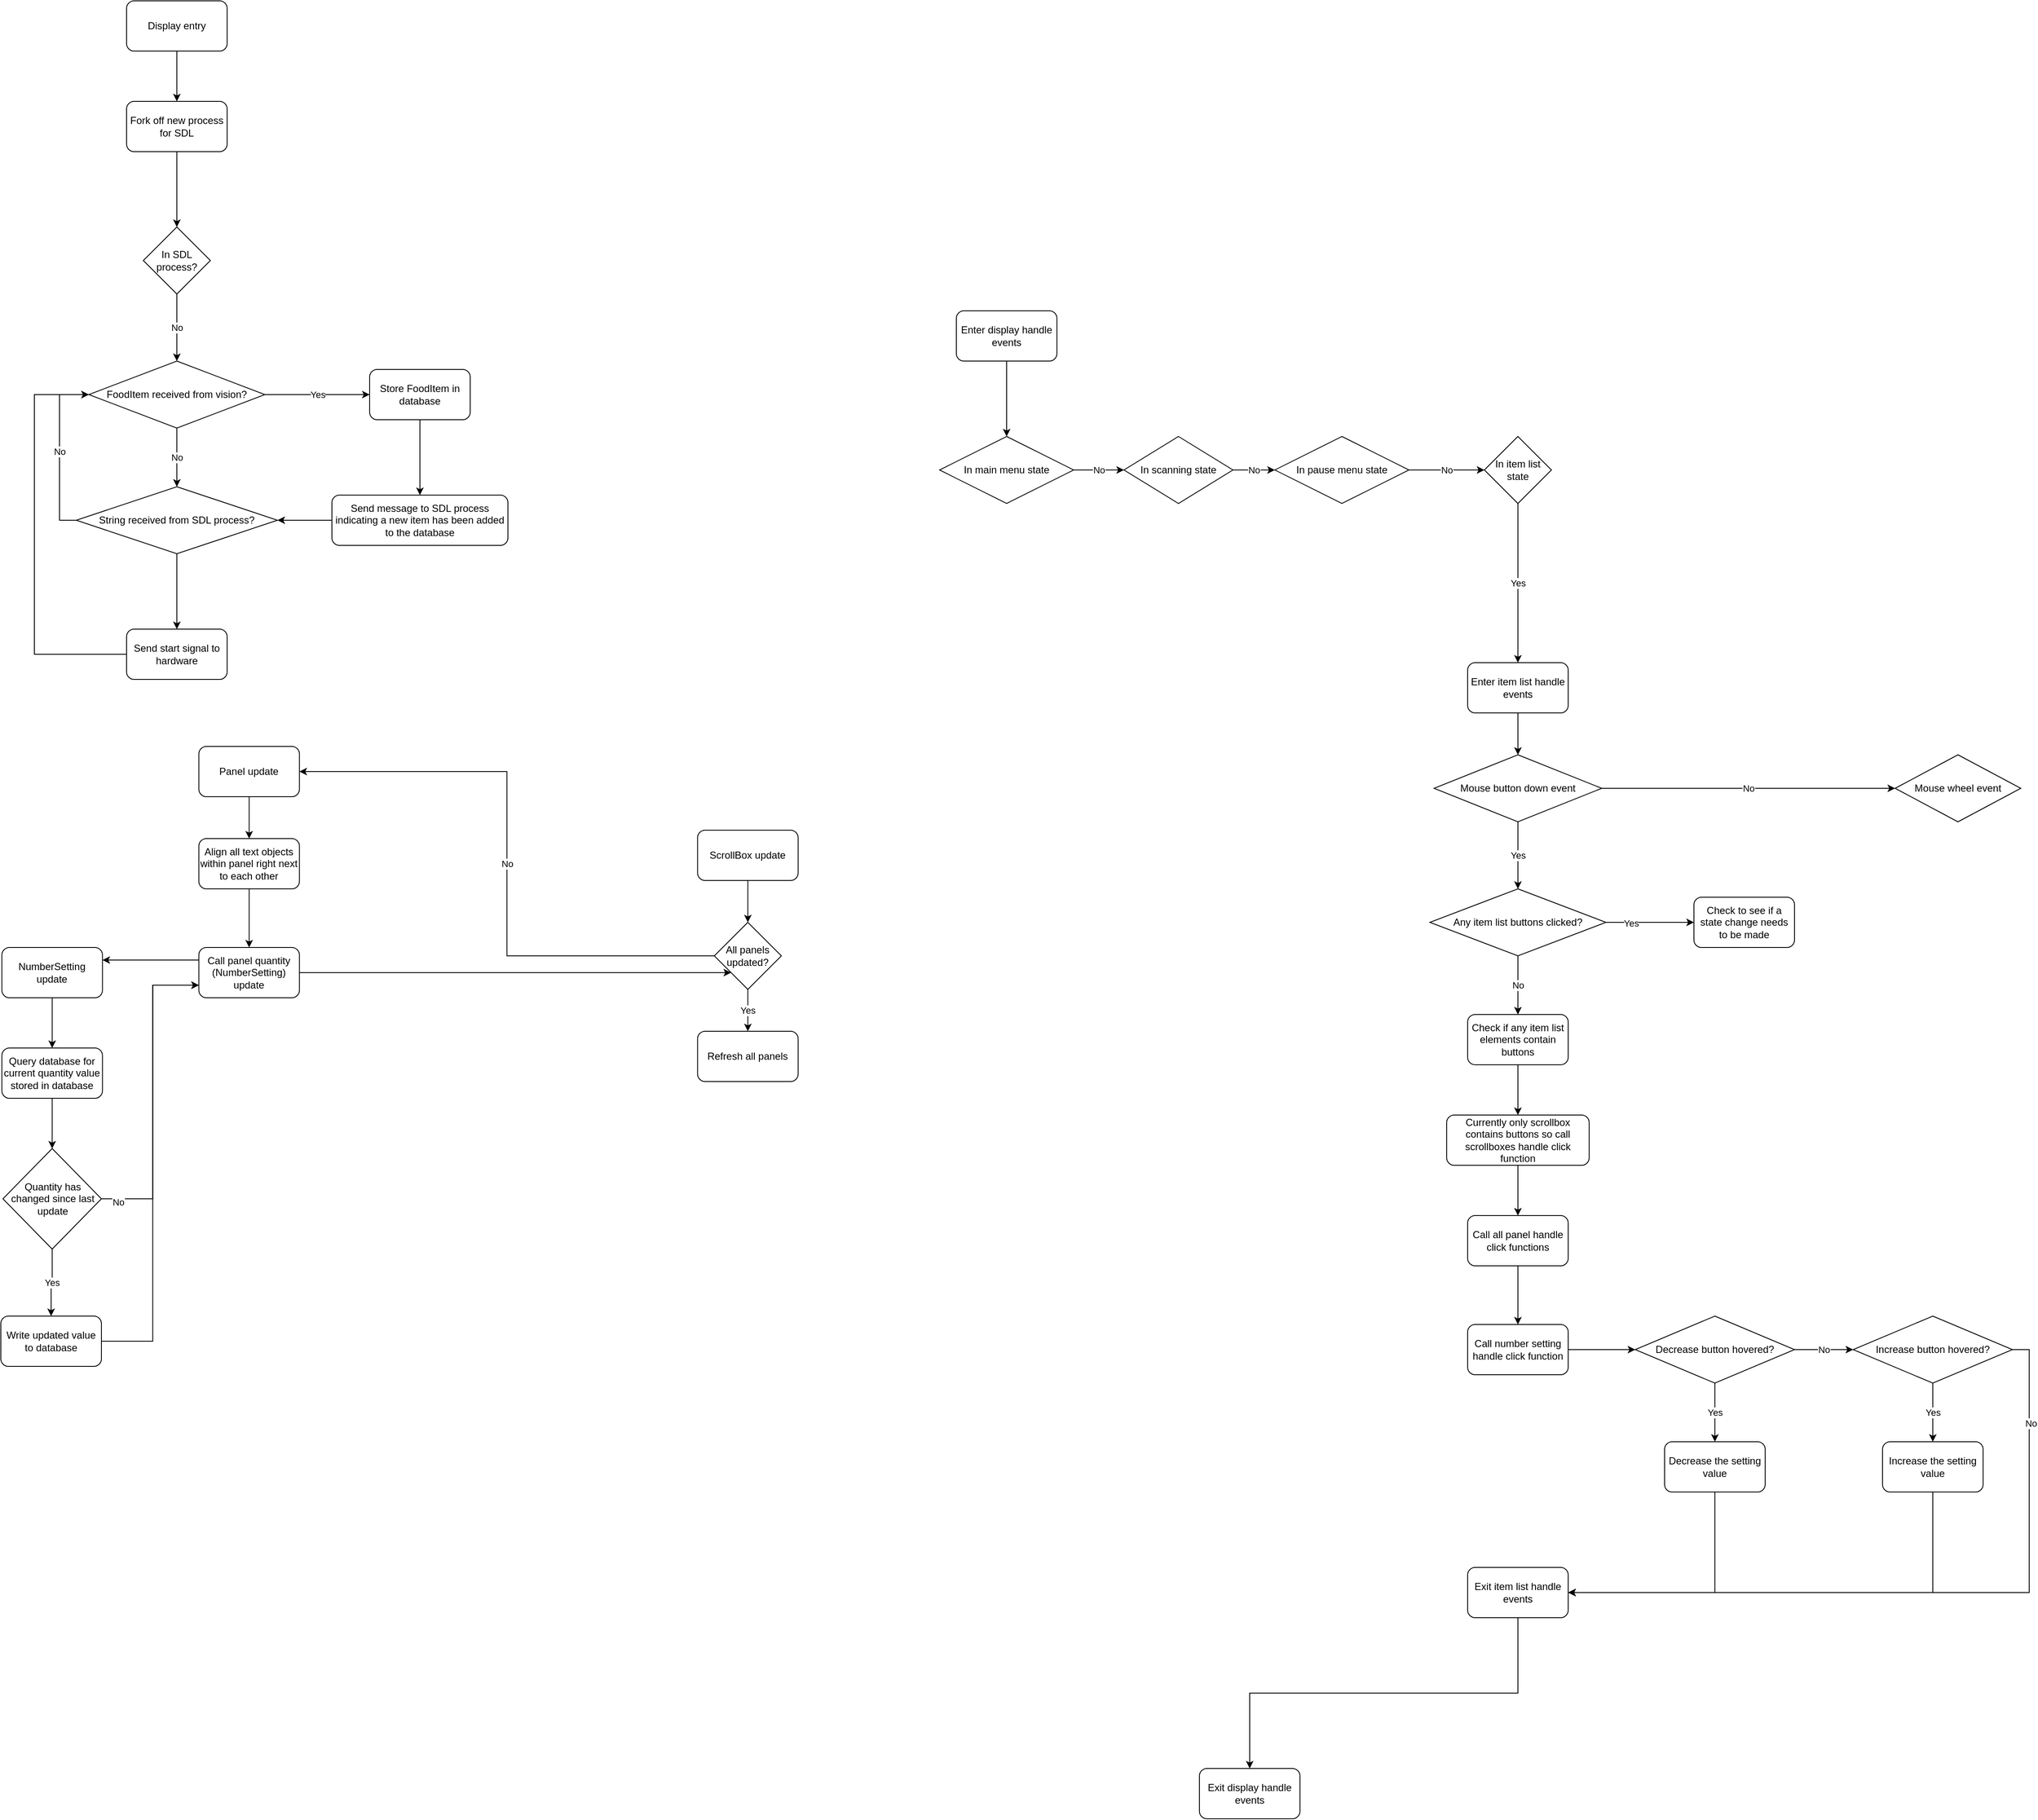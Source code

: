 <mxfile version="26.0.14">
  <diagram name="Page-1" id="a0kOet_RmRZwjkiKc8g5">
    <mxGraphModel dx="2359" dy="1922" grid="1" gridSize="10" guides="1" tooltips="1" connect="1" arrows="1" fold="1" page="1" pageScale="1" pageWidth="850" pageHeight="1100" math="0" shadow="0">
      <root>
        <mxCell id="0" />
        <mxCell id="1" parent="0" />
        <mxCell id="uhr4D31XR44uIUP4gF2C-8" style="edgeStyle=orthogonalEdgeStyle;rounded=0;orthogonalLoop=1;jettySize=auto;html=1;exitX=0.5;exitY=1;exitDx=0;exitDy=0;entryX=0.5;entryY=0;entryDx=0;entryDy=0;" parent="1" source="uhr4D31XR44uIUP4gF2C-6" target="uhr4D31XR44uIUP4gF2C-7" edge="1">
          <mxGeometry relative="1" as="geometry" />
        </mxCell>
        <mxCell id="uhr4D31XR44uIUP4gF2C-6" value="Panel update" style="rounded=1;whiteSpace=wrap;html=1;" parent="1" vertex="1">
          <mxGeometry x="-253.75" y="-10" width="120" height="60" as="geometry" />
        </mxCell>
        <mxCell id="uhr4D31XR44uIUP4gF2C-10" style="edgeStyle=orthogonalEdgeStyle;rounded=0;orthogonalLoop=1;jettySize=auto;html=1;exitX=0.5;exitY=1;exitDx=0;exitDy=0;entryX=0.5;entryY=0;entryDx=0;entryDy=0;" parent="1" source="uhr4D31XR44uIUP4gF2C-7" target="uhr4D31XR44uIUP4gF2C-9" edge="1">
          <mxGeometry relative="1" as="geometry" />
        </mxCell>
        <mxCell id="uhr4D31XR44uIUP4gF2C-7" value="Align all text objects within panel right next to each other" style="rounded=1;whiteSpace=wrap;html=1;" parent="1" vertex="1">
          <mxGeometry x="-253.75" y="100" width="120" height="60" as="geometry" />
        </mxCell>
        <mxCell id="uhr4D31XR44uIUP4gF2C-46" style="edgeStyle=orthogonalEdgeStyle;rounded=0;orthogonalLoop=1;jettySize=auto;html=1;exitX=0;exitY=0.25;exitDx=0;exitDy=0;entryX=1;entryY=0.25;entryDx=0;entryDy=0;" parent="1" source="uhr4D31XR44uIUP4gF2C-9" target="uhr4D31XR44uIUP4gF2C-37" edge="1">
          <mxGeometry relative="1" as="geometry" />
        </mxCell>
        <mxCell id="uhr4D31XR44uIUP4gF2C-56" style="edgeStyle=orthogonalEdgeStyle;rounded=0;orthogonalLoop=1;jettySize=auto;html=1;exitX=1;exitY=0.5;exitDx=0;exitDy=0;entryX=0;entryY=1;entryDx=0;entryDy=0;" parent="1" source="uhr4D31XR44uIUP4gF2C-9" target="uhr4D31XR44uIUP4gF2C-29" edge="1">
          <mxGeometry relative="1" as="geometry" />
        </mxCell>
        <mxCell id="uhr4D31XR44uIUP4gF2C-9" value="Call panel quantity (NumberSetting) update" style="rounded=1;whiteSpace=wrap;html=1;" parent="1" vertex="1">
          <mxGeometry x="-253.75" y="230" width="120" height="60" as="geometry" />
        </mxCell>
        <mxCell id="uhr4D31XR44uIUP4gF2C-40" style="edgeStyle=orthogonalEdgeStyle;rounded=0;orthogonalLoop=1;jettySize=auto;html=1;exitX=0.5;exitY=1;exitDx=0;exitDy=0;entryX=0.5;entryY=0;entryDx=0;entryDy=0;" parent="1" source="uhr4D31XR44uIUP4gF2C-11" target="uhr4D31XR44uIUP4gF2C-13" edge="1">
          <mxGeometry relative="1" as="geometry" />
        </mxCell>
        <mxCell id="uhr4D31XR44uIUP4gF2C-11" value="Query database for current quantity value stored in database" style="rounded=1;whiteSpace=wrap;html=1;" parent="1" vertex="1">
          <mxGeometry x="-488.75" y="350" width="120" height="60" as="geometry" />
        </mxCell>
        <mxCell id="uhr4D31XR44uIUP4gF2C-48" value="Yes" style="edgeStyle=orthogonalEdgeStyle;rounded=0;orthogonalLoop=1;jettySize=auto;html=1;exitX=0.5;exitY=1;exitDx=0;exitDy=0;entryX=0.5;entryY=0;entryDx=0;entryDy=0;" parent="1" source="uhr4D31XR44uIUP4gF2C-13" target="uhr4D31XR44uIUP4gF2C-41" edge="1">
          <mxGeometry relative="1" as="geometry" />
        </mxCell>
        <mxCell id="uhr4D31XR44uIUP4gF2C-50" value="" style="edgeStyle=orthogonalEdgeStyle;rounded=0;orthogonalLoop=1;jettySize=auto;html=1;exitX=1;exitY=0.5;exitDx=0;exitDy=0;entryX=0;entryY=0.75;entryDx=0;entryDy=0;" parent="1" source="uhr4D31XR44uIUP4gF2C-13" target="uhr4D31XR44uIUP4gF2C-9" edge="1">
          <mxGeometry relative="1" as="geometry">
            <Array as="points">
              <mxPoint x="-308.75" y="530" />
              <mxPoint x="-308.75" y="275" />
            </Array>
          </mxGeometry>
        </mxCell>
        <mxCell id="uhr4D31XR44uIUP4gF2C-55" value="No" style="edgeLabel;html=1;align=center;verticalAlign=middle;resizable=0;points=[];" parent="uhr4D31XR44uIUP4gF2C-50" vertex="1" connectable="0">
          <mxGeometry x="-0.891" y="-4" relative="1" as="geometry">
            <mxPoint as="offset" />
          </mxGeometry>
        </mxCell>
        <mxCell id="uhr4D31XR44uIUP4gF2C-13" value="Quantity has changed since last update" style="rhombus;whiteSpace=wrap;html=1;" parent="1" vertex="1">
          <mxGeometry x="-487.5" y="470" width="117.5" height="120" as="geometry" />
        </mxCell>
        <mxCell id="uhr4D31XR44uIUP4gF2C-35" style="edgeStyle=orthogonalEdgeStyle;rounded=0;orthogonalLoop=1;jettySize=auto;html=1;exitX=0.5;exitY=1;exitDx=0;exitDy=0;entryX=0.5;entryY=0;entryDx=0;entryDy=0;" parent="1" source="uhr4D31XR44uIUP4gF2C-16" target="uhr4D31XR44uIUP4gF2C-29" edge="1">
          <mxGeometry relative="1" as="geometry" />
        </mxCell>
        <mxCell id="uhr4D31XR44uIUP4gF2C-16" value="ScrollBox update" style="rounded=1;whiteSpace=wrap;html=1;" parent="1" vertex="1">
          <mxGeometry x="341.25" y="90" width="120" height="60" as="geometry" />
        </mxCell>
        <mxCell id="uhr4D31XR44uIUP4gF2C-22" value="Refresh all panels" style="rounded=1;whiteSpace=wrap;html=1;" parent="1" vertex="1">
          <mxGeometry x="341.25" y="330" width="120" height="60" as="geometry" />
        </mxCell>
        <mxCell id="uhr4D31XR44uIUP4gF2C-30" value="No" style="edgeStyle=orthogonalEdgeStyle;rounded=0;orthogonalLoop=1;jettySize=auto;html=1;exitX=0;exitY=0.5;exitDx=0;exitDy=0;entryX=1;entryY=0.5;entryDx=0;entryDy=0;" parent="1" source="uhr4D31XR44uIUP4gF2C-29" target="uhr4D31XR44uIUP4gF2C-6" edge="1">
          <mxGeometry relative="1" as="geometry" />
        </mxCell>
        <mxCell id="uhr4D31XR44uIUP4gF2C-31" value="Yes" style="edgeStyle=orthogonalEdgeStyle;rounded=0;orthogonalLoop=1;jettySize=auto;html=1;exitX=0.5;exitY=1;exitDx=0;exitDy=0;entryX=0.5;entryY=0;entryDx=0;entryDy=0;" parent="1" source="uhr4D31XR44uIUP4gF2C-29" target="uhr4D31XR44uIUP4gF2C-22" edge="1">
          <mxGeometry relative="1" as="geometry" />
        </mxCell>
        <mxCell id="uhr4D31XR44uIUP4gF2C-29" value="All panels updated?" style="rhombus;whiteSpace=wrap;html=1;" parent="1" vertex="1">
          <mxGeometry x="361.25" y="200" width="80" height="80" as="geometry" />
        </mxCell>
        <mxCell id="uhr4D31XR44uIUP4gF2C-39" style="edgeStyle=orthogonalEdgeStyle;rounded=0;orthogonalLoop=1;jettySize=auto;html=1;exitX=0.5;exitY=1;exitDx=0;exitDy=0;entryX=0.5;entryY=0;entryDx=0;entryDy=0;" parent="1" source="uhr4D31XR44uIUP4gF2C-37" target="uhr4D31XR44uIUP4gF2C-11" edge="1">
          <mxGeometry relative="1" as="geometry" />
        </mxCell>
        <mxCell id="uhr4D31XR44uIUP4gF2C-37" value="NumberSetting update" style="rounded=1;whiteSpace=wrap;html=1;" parent="1" vertex="1">
          <mxGeometry x="-488.75" y="230" width="120" height="60" as="geometry" />
        </mxCell>
        <mxCell id="uhr4D31XR44uIUP4gF2C-52" style="edgeStyle=orthogonalEdgeStyle;rounded=0;orthogonalLoop=1;jettySize=auto;html=1;exitX=1;exitY=0.5;exitDx=0;exitDy=0;entryX=0;entryY=0.75;entryDx=0;entryDy=0;" parent="1" source="uhr4D31XR44uIUP4gF2C-41" target="uhr4D31XR44uIUP4gF2C-9" edge="1">
          <mxGeometry relative="1" as="geometry">
            <Array as="points">
              <mxPoint x="-308.75" y="700" />
              <mxPoint x="-308.75" y="275" />
            </Array>
          </mxGeometry>
        </mxCell>
        <mxCell id="uhr4D31XR44uIUP4gF2C-41" value="Write updated value to database" style="rounded=1;whiteSpace=wrap;html=1;" parent="1" vertex="1">
          <mxGeometry x="-490" y="670" width="120" height="60" as="geometry" />
        </mxCell>
        <mxCell id="AdQGfurMg7MB2ZBJqHGt-3" value="Yes" style="edgeStyle=orthogonalEdgeStyle;rounded=0;orthogonalLoop=1;jettySize=auto;html=1;exitX=0.5;exitY=1;exitDx=0;exitDy=0;entryX=0.5;entryY=0;entryDx=0;entryDy=0;" parent="1" edge="1">
          <mxGeometry relative="1" as="geometry">
            <mxPoint x="1320" y="80" as="sourcePoint" />
            <mxPoint x="1320" y="160" as="targetPoint" />
          </mxGeometry>
        </mxCell>
        <mxCell id="AdQGfurMg7MB2ZBJqHGt-6" style="edgeStyle=orthogonalEdgeStyle;rounded=0;orthogonalLoop=1;jettySize=auto;html=1;exitX=1;exitY=0.5;exitDx=0;exitDy=0;entryX=0;entryY=0.5;entryDx=0;entryDy=0;" parent="1" source="AdQGfurMg7MB2ZBJqHGt-4" target="AdQGfurMg7MB2ZBJqHGt-5" edge="1">
          <mxGeometry relative="1" as="geometry" />
        </mxCell>
        <mxCell id="AdQGfurMg7MB2ZBJqHGt-7" value="Yes" style="edgeLabel;html=1;align=center;verticalAlign=middle;resizable=0;points=[];" parent="AdQGfurMg7MB2ZBJqHGt-6" vertex="1" connectable="0">
          <mxGeometry x="-0.429" y="-1" relative="1" as="geometry">
            <mxPoint as="offset" />
          </mxGeometry>
        </mxCell>
        <mxCell id="AdQGfurMg7MB2ZBJqHGt-9" value="No" style="edgeStyle=orthogonalEdgeStyle;rounded=0;orthogonalLoop=1;jettySize=auto;html=1;exitX=0.5;exitY=1;exitDx=0;exitDy=0;entryX=0.5;entryY=0;entryDx=0;entryDy=0;" parent="1" source="AdQGfurMg7MB2ZBJqHGt-4" target="AdQGfurMg7MB2ZBJqHGt-8" edge="1">
          <mxGeometry relative="1" as="geometry" />
        </mxCell>
        <mxCell id="AdQGfurMg7MB2ZBJqHGt-4" value="Any item list buttons clicked?" style="rhombus;whiteSpace=wrap;html=1;" parent="1" vertex="1">
          <mxGeometry x="1215" y="160" width="210" height="80" as="geometry" />
        </mxCell>
        <mxCell id="AdQGfurMg7MB2ZBJqHGt-5" value="Check to see if a state change needs to be made" style="rounded=1;whiteSpace=wrap;html=1;" parent="1" vertex="1">
          <mxGeometry x="1530" y="170" width="120" height="60" as="geometry" />
        </mxCell>
        <mxCell id="AdQGfurMg7MB2ZBJqHGt-13" style="edgeStyle=orthogonalEdgeStyle;rounded=0;orthogonalLoop=1;jettySize=auto;html=1;exitX=0.5;exitY=1;exitDx=0;exitDy=0;entryX=0.5;entryY=0;entryDx=0;entryDy=0;" parent="1" source="AdQGfurMg7MB2ZBJqHGt-8" target="AdQGfurMg7MB2ZBJqHGt-12" edge="1">
          <mxGeometry relative="1" as="geometry" />
        </mxCell>
        <mxCell id="AdQGfurMg7MB2ZBJqHGt-8" value="Check if any item list elements contain buttons" style="rounded=1;whiteSpace=wrap;html=1;" parent="1" vertex="1">
          <mxGeometry x="1260" y="310" width="120" height="60" as="geometry" />
        </mxCell>
        <mxCell id="AdQGfurMg7MB2ZBJqHGt-15" style="edgeStyle=orthogonalEdgeStyle;rounded=0;orthogonalLoop=1;jettySize=auto;html=1;exitX=0.5;exitY=1;exitDx=0;exitDy=0;entryX=0.5;entryY=0;entryDx=0;entryDy=0;" parent="1" source="AdQGfurMg7MB2ZBJqHGt-12" target="AdQGfurMg7MB2ZBJqHGt-14" edge="1">
          <mxGeometry relative="1" as="geometry" />
        </mxCell>
        <mxCell id="AdQGfurMg7MB2ZBJqHGt-12" value="Currently only scrollbox contains buttons so call scrollboxes handle click function" style="rounded=1;whiteSpace=wrap;html=1;" parent="1" vertex="1">
          <mxGeometry x="1235" y="430" width="170" height="60" as="geometry" />
        </mxCell>
        <mxCell id="AdQGfurMg7MB2ZBJqHGt-17" style="edgeStyle=orthogonalEdgeStyle;rounded=0;orthogonalLoop=1;jettySize=auto;html=1;exitX=0.5;exitY=1;exitDx=0;exitDy=0;entryX=0.5;entryY=0;entryDx=0;entryDy=0;" parent="1" source="AdQGfurMg7MB2ZBJqHGt-14" target="AdQGfurMg7MB2ZBJqHGt-16" edge="1">
          <mxGeometry relative="1" as="geometry" />
        </mxCell>
        <mxCell id="AdQGfurMg7MB2ZBJqHGt-14" value="Call all panel handle click functions" style="rounded=1;whiteSpace=wrap;html=1;" parent="1" vertex="1">
          <mxGeometry x="1260" y="550" width="120" height="60" as="geometry" />
        </mxCell>
        <mxCell id="AdQGfurMg7MB2ZBJqHGt-20" style="edgeStyle=orthogonalEdgeStyle;rounded=0;orthogonalLoop=1;jettySize=auto;html=1;exitX=1;exitY=0.5;exitDx=0;exitDy=0;entryX=0;entryY=0.5;entryDx=0;entryDy=0;" parent="1" source="AdQGfurMg7MB2ZBJqHGt-16" target="AdQGfurMg7MB2ZBJqHGt-19" edge="1">
          <mxGeometry relative="1" as="geometry" />
        </mxCell>
        <mxCell id="AdQGfurMg7MB2ZBJqHGt-16" value="Call number setting handle click function" style="rounded=1;whiteSpace=wrap;html=1;" parent="1" vertex="1">
          <mxGeometry x="1260" y="680" width="120" height="60" as="geometry" />
        </mxCell>
        <mxCell id="AdQGfurMg7MB2ZBJqHGt-22" value="No" style="edgeStyle=orthogonalEdgeStyle;rounded=0;orthogonalLoop=1;jettySize=auto;html=1;exitX=1;exitY=0.5;exitDx=0;exitDy=0;entryX=0;entryY=0.5;entryDx=0;entryDy=0;" parent="1" source="AdQGfurMg7MB2ZBJqHGt-19" target="AdQGfurMg7MB2ZBJqHGt-21" edge="1">
          <mxGeometry relative="1" as="geometry" />
        </mxCell>
        <mxCell id="AdQGfurMg7MB2ZBJqHGt-24" value="Yes" style="edgeStyle=orthogonalEdgeStyle;rounded=0;orthogonalLoop=1;jettySize=auto;html=1;exitX=0.5;exitY=1;exitDx=0;exitDy=0;entryX=0.5;entryY=0;entryDx=0;entryDy=0;" parent="1" source="AdQGfurMg7MB2ZBJqHGt-19" target="AdQGfurMg7MB2ZBJqHGt-23" edge="1">
          <mxGeometry relative="1" as="geometry" />
        </mxCell>
        <mxCell id="AdQGfurMg7MB2ZBJqHGt-19" value="Decrease button hovered?" style="rhombus;whiteSpace=wrap;html=1;" parent="1" vertex="1">
          <mxGeometry x="1460" y="670" width="190" height="80" as="geometry" />
        </mxCell>
        <mxCell id="AdQGfurMg7MB2ZBJqHGt-26" value="Yes" style="edgeStyle=orthogonalEdgeStyle;rounded=0;orthogonalLoop=1;jettySize=auto;html=1;exitX=0.5;exitY=1;exitDx=0;exitDy=0;entryX=0.5;entryY=0;entryDx=0;entryDy=0;" parent="1" source="AdQGfurMg7MB2ZBJqHGt-21" target="AdQGfurMg7MB2ZBJqHGt-25" edge="1">
          <mxGeometry relative="1" as="geometry" />
        </mxCell>
        <mxCell id="AdQGfurMg7MB2ZBJqHGt-34" style="edgeStyle=orthogonalEdgeStyle;rounded=0;orthogonalLoop=1;jettySize=auto;html=1;exitX=1;exitY=0.5;exitDx=0;exitDy=0;entryX=1;entryY=0.5;entryDx=0;entryDy=0;" parent="1" source="AdQGfurMg7MB2ZBJqHGt-21" target="AdQGfurMg7MB2ZBJqHGt-33" edge="1">
          <mxGeometry relative="1" as="geometry" />
        </mxCell>
        <mxCell id="AdQGfurMg7MB2ZBJqHGt-38" value="No" style="edgeLabel;html=1;align=center;verticalAlign=middle;resizable=0;points=[];" parent="AdQGfurMg7MB2ZBJqHGt-34" vertex="1" connectable="0">
          <mxGeometry x="-0.75" y="2" relative="1" as="geometry">
            <mxPoint as="offset" />
          </mxGeometry>
        </mxCell>
        <mxCell id="AdQGfurMg7MB2ZBJqHGt-21" value="Increase button hovered?" style="rhombus;whiteSpace=wrap;html=1;" parent="1" vertex="1">
          <mxGeometry x="1720" y="670" width="190" height="80" as="geometry" />
        </mxCell>
        <mxCell id="AdQGfurMg7MB2ZBJqHGt-37" value="" style="edgeStyle=orthogonalEdgeStyle;rounded=0;orthogonalLoop=1;jettySize=auto;html=1;exitX=0.5;exitY=1;exitDx=0;exitDy=0;entryX=1;entryY=0.5;entryDx=0;entryDy=0;" parent="1" source="AdQGfurMg7MB2ZBJqHGt-23" target="AdQGfurMg7MB2ZBJqHGt-33" edge="1">
          <mxGeometry relative="1" as="geometry" />
        </mxCell>
        <mxCell id="AdQGfurMg7MB2ZBJqHGt-23" value="Decrease the setting value" style="rounded=1;whiteSpace=wrap;html=1;" parent="1" vertex="1">
          <mxGeometry x="1495" y="820" width="120" height="60" as="geometry" />
        </mxCell>
        <mxCell id="AdQGfurMg7MB2ZBJqHGt-36" style="edgeStyle=orthogonalEdgeStyle;rounded=0;orthogonalLoop=1;jettySize=auto;html=1;exitX=0.5;exitY=1;exitDx=0;exitDy=0;entryX=1;entryY=0.5;entryDx=0;entryDy=0;" parent="1" source="AdQGfurMg7MB2ZBJqHGt-25" target="AdQGfurMg7MB2ZBJqHGt-33" edge="1">
          <mxGeometry relative="1" as="geometry" />
        </mxCell>
        <mxCell id="AdQGfurMg7MB2ZBJqHGt-25" value="Increase the setting value" style="rounded=1;whiteSpace=wrap;html=1;" parent="1" vertex="1">
          <mxGeometry x="1755" y="820" width="120" height="60" as="geometry" />
        </mxCell>
        <mxCell id="AdQGfurMg7MB2ZBJqHGt-29" style="edgeStyle=orthogonalEdgeStyle;rounded=0;orthogonalLoop=1;jettySize=auto;html=1;exitX=0.5;exitY=1;exitDx=0;exitDy=0;entryX=0.5;entryY=0;entryDx=0;entryDy=0;" parent="1" source="AdQGfurMg7MB2ZBJqHGt-27" target="AdQGfurMg7MB2ZBJqHGt-28" edge="1">
          <mxGeometry relative="1" as="geometry" />
        </mxCell>
        <mxCell id="AdQGfurMg7MB2ZBJqHGt-27" value="Enter item list handle events" style="rounded=1;whiteSpace=wrap;html=1;" parent="1" vertex="1">
          <mxGeometry x="1260" y="-110" width="120" height="60" as="geometry" />
        </mxCell>
        <mxCell id="AdQGfurMg7MB2ZBJqHGt-32" value="No" style="edgeStyle=orthogonalEdgeStyle;rounded=0;orthogonalLoop=1;jettySize=auto;html=1;exitX=1;exitY=0.5;exitDx=0;exitDy=0;entryX=0;entryY=0.5;entryDx=0;entryDy=0;" parent="1" source="AdQGfurMg7MB2ZBJqHGt-28" target="AdQGfurMg7MB2ZBJqHGt-31" edge="1">
          <mxGeometry relative="1" as="geometry" />
        </mxCell>
        <mxCell id="AdQGfurMg7MB2ZBJqHGt-28" value="Mouse button down event" style="rhombus;whiteSpace=wrap;html=1;" parent="1" vertex="1">
          <mxGeometry x="1220" width="200" height="80" as="geometry" />
        </mxCell>
        <mxCell id="AdQGfurMg7MB2ZBJqHGt-31" value="Mouse wheel event" style="rhombus;whiteSpace=wrap;html=1;" parent="1" vertex="1">
          <mxGeometry x="1770" width="150" height="80" as="geometry" />
        </mxCell>
        <mxCell id="AdQGfurMg7MB2ZBJqHGt-51" style="edgeStyle=orthogonalEdgeStyle;rounded=0;orthogonalLoop=1;jettySize=auto;html=1;exitX=0.5;exitY=1;exitDx=0;exitDy=0;entryX=0.5;entryY=0;entryDx=0;entryDy=0;" parent="1" source="AdQGfurMg7MB2ZBJqHGt-33" target="AdQGfurMg7MB2ZBJqHGt-50" edge="1">
          <mxGeometry relative="1" as="geometry" />
        </mxCell>
        <mxCell id="AdQGfurMg7MB2ZBJqHGt-33" value="Exit item list handle events" style="rounded=1;whiteSpace=wrap;html=1;" parent="1" vertex="1">
          <mxGeometry x="1260" y="970" width="120" height="60" as="geometry" />
        </mxCell>
        <mxCell id="AdQGfurMg7MB2ZBJqHGt-45" style="edgeStyle=orthogonalEdgeStyle;rounded=0;orthogonalLoop=1;jettySize=auto;html=1;exitX=0.5;exitY=1;exitDx=0;exitDy=0;entryX=0.5;entryY=0;entryDx=0;entryDy=0;" parent="1" source="AdQGfurMg7MB2ZBJqHGt-40" target="AdQGfurMg7MB2ZBJqHGt-44" edge="1">
          <mxGeometry relative="1" as="geometry" />
        </mxCell>
        <mxCell id="AdQGfurMg7MB2ZBJqHGt-40" value="Enter display handle events" style="rounded=1;whiteSpace=wrap;html=1;" parent="1" vertex="1">
          <mxGeometry x="650" y="-530" width="120" height="60" as="geometry" />
        </mxCell>
        <mxCell id="AdQGfurMg7MB2ZBJqHGt-49" value="Yes" style="edgeStyle=orthogonalEdgeStyle;rounded=0;orthogonalLoop=1;jettySize=auto;html=1;exitX=0.5;exitY=1;exitDx=0;exitDy=0;entryX=0.5;entryY=0;entryDx=0;entryDy=0;" parent="1" source="AdQGfurMg7MB2ZBJqHGt-41" target="AdQGfurMg7MB2ZBJqHGt-27" edge="1">
          <mxGeometry relative="1" as="geometry" />
        </mxCell>
        <mxCell id="AdQGfurMg7MB2ZBJqHGt-41" value="In item list state" style="rhombus;whiteSpace=wrap;html=1;" parent="1" vertex="1">
          <mxGeometry x="1280" y="-380" width="80" height="80" as="geometry" />
        </mxCell>
        <mxCell id="AdQGfurMg7MB2ZBJqHGt-48" value="No" style="edgeStyle=orthogonalEdgeStyle;rounded=0;orthogonalLoop=1;jettySize=auto;html=1;exitX=1;exitY=0.5;exitDx=0;exitDy=0;entryX=0;entryY=0.5;entryDx=0;entryDy=0;" parent="1" source="AdQGfurMg7MB2ZBJqHGt-42" target="AdQGfurMg7MB2ZBJqHGt-41" edge="1">
          <mxGeometry relative="1" as="geometry" />
        </mxCell>
        <mxCell id="AdQGfurMg7MB2ZBJqHGt-42" value="In pause menu state" style="rhombus;whiteSpace=wrap;html=1;" parent="1" vertex="1">
          <mxGeometry x="1030" y="-380" width="160" height="80" as="geometry" />
        </mxCell>
        <mxCell id="AdQGfurMg7MB2ZBJqHGt-47" value="No" style="edgeStyle=orthogonalEdgeStyle;rounded=0;orthogonalLoop=1;jettySize=auto;html=1;exitX=1;exitY=0.5;exitDx=0;exitDy=0;entryX=0;entryY=0.5;entryDx=0;entryDy=0;" parent="1" source="AdQGfurMg7MB2ZBJqHGt-43" target="AdQGfurMg7MB2ZBJqHGt-42" edge="1">
          <mxGeometry relative="1" as="geometry" />
        </mxCell>
        <mxCell id="AdQGfurMg7MB2ZBJqHGt-43" value="In scanning state" style="rhombus;whiteSpace=wrap;html=1;" parent="1" vertex="1">
          <mxGeometry x="850" y="-380" width="130" height="80" as="geometry" />
        </mxCell>
        <mxCell id="AdQGfurMg7MB2ZBJqHGt-46" value="No" style="edgeStyle=orthogonalEdgeStyle;rounded=0;orthogonalLoop=1;jettySize=auto;html=1;exitX=1;exitY=0.5;exitDx=0;exitDy=0;entryX=0;entryY=0.5;entryDx=0;entryDy=0;" parent="1" source="AdQGfurMg7MB2ZBJqHGt-44" target="AdQGfurMg7MB2ZBJqHGt-43" edge="1">
          <mxGeometry relative="1" as="geometry" />
        </mxCell>
        <mxCell id="AdQGfurMg7MB2ZBJqHGt-44" value="In main menu state" style="rhombus;whiteSpace=wrap;html=1;" parent="1" vertex="1">
          <mxGeometry x="630" y="-380" width="160" height="80" as="geometry" />
        </mxCell>
        <mxCell id="AdQGfurMg7MB2ZBJqHGt-50" value="Exit display handle events" style="rounded=1;whiteSpace=wrap;html=1;" parent="1" vertex="1">
          <mxGeometry x="940" y="1210" width="120" height="60" as="geometry" />
        </mxCell>
        <mxCell id="B5bd-YI721rKXy9eBJPM-16" style="edgeStyle=orthogonalEdgeStyle;rounded=0;orthogonalLoop=1;jettySize=auto;html=1;exitX=0.5;exitY=1;exitDx=0;exitDy=0;entryX=0.5;entryY=0;entryDx=0;entryDy=0;" edge="1" parent="1" source="B5bd-YI721rKXy9eBJPM-3" target="B5bd-YI721rKXy9eBJPM-4">
          <mxGeometry relative="1" as="geometry" />
        </mxCell>
        <mxCell id="B5bd-YI721rKXy9eBJPM-3" value="Display entry" style="rounded=1;whiteSpace=wrap;html=1;" vertex="1" parent="1">
          <mxGeometry x="-340" y="-900" width="120" height="60" as="geometry" />
        </mxCell>
        <mxCell id="B5bd-YI721rKXy9eBJPM-17" style="edgeStyle=orthogonalEdgeStyle;rounded=0;orthogonalLoop=1;jettySize=auto;html=1;exitX=0.5;exitY=1;exitDx=0;exitDy=0;entryX=0.5;entryY=0;entryDx=0;entryDy=0;" edge="1" parent="1" source="B5bd-YI721rKXy9eBJPM-4" target="B5bd-YI721rKXy9eBJPM-5">
          <mxGeometry relative="1" as="geometry" />
        </mxCell>
        <mxCell id="B5bd-YI721rKXy9eBJPM-4" value="Fork off new process for SDL" style="rounded=1;whiteSpace=wrap;html=1;" vertex="1" parent="1">
          <mxGeometry x="-340" y="-780" width="120" height="60" as="geometry" />
        </mxCell>
        <mxCell id="B5bd-YI721rKXy9eBJPM-7" value="No" style="edgeStyle=orthogonalEdgeStyle;rounded=0;orthogonalLoop=1;jettySize=auto;html=1;exitX=0.5;exitY=1;exitDx=0;exitDy=0;entryX=0.5;entryY=0;entryDx=0;entryDy=0;" edge="1" parent="1" source="B5bd-YI721rKXy9eBJPM-5" target="B5bd-YI721rKXy9eBJPM-8">
          <mxGeometry relative="1" as="geometry">
            <mxPoint x="-280" y="-470" as="targetPoint" />
          </mxGeometry>
        </mxCell>
        <mxCell id="B5bd-YI721rKXy9eBJPM-5" value="In SDL process?" style="rhombus;whiteSpace=wrap;html=1;" vertex="1" parent="1">
          <mxGeometry x="-320" y="-630" width="80" height="80" as="geometry" />
        </mxCell>
        <mxCell id="B5bd-YI721rKXy9eBJPM-11" value="No" style="edgeStyle=orthogonalEdgeStyle;rounded=0;orthogonalLoop=1;jettySize=auto;html=1;exitX=0.5;exitY=1;exitDx=0;exitDy=0;entryX=0.5;entryY=0;entryDx=0;entryDy=0;" edge="1" parent="1" source="B5bd-YI721rKXy9eBJPM-8" target="B5bd-YI721rKXy9eBJPM-9">
          <mxGeometry relative="1" as="geometry" />
        </mxCell>
        <mxCell id="B5bd-YI721rKXy9eBJPM-14" value="Yes" style="edgeStyle=orthogonalEdgeStyle;rounded=0;orthogonalLoop=1;jettySize=auto;html=1;exitX=1;exitY=0.5;exitDx=0;exitDy=0;entryX=0;entryY=0.5;entryDx=0;entryDy=0;" edge="1" parent="1" source="B5bd-YI721rKXy9eBJPM-8" target="B5bd-YI721rKXy9eBJPM-13">
          <mxGeometry relative="1" as="geometry" />
        </mxCell>
        <mxCell id="B5bd-YI721rKXy9eBJPM-8" value="FoodItem received from vision?" style="rhombus;whiteSpace=wrap;html=1;" vertex="1" parent="1">
          <mxGeometry x="-385" y="-470" width="210" height="80" as="geometry" />
        </mxCell>
        <mxCell id="B5bd-YI721rKXy9eBJPM-12" value="No" style="edgeStyle=orthogonalEdgeStyle;rounded=0;orthogonalLoop=1;jettySize=auto;html=1;exitX=0;exitY=0.5;exitDx=0;exitDy=0;entryX=0;entryY=0.5;entryDx=0;entryDy=0;" edge="1" parent="1" source="B5bd-YI721rKXy9eBJPM-9" target="B5bd-YI721rKXy9eBJPM-8">
          <mxGeometry relative="1" as="geometry" />
        </mxCell>
        <mxCell id="B5bd-YI721rKXy9eBJPM-23" style="edgeStyle=orthogonalEdgeStyle;rounded=0;orthogonalLoop=1;jettySize=auto;html=1;exitX=0.5;exitY=1;exitDx=0;exitDy=0;entryX=0.5;entryY=0;entryDx=0;entryDy=0;" edge="1" parent="1" source="B5bd-YI721rKXy9eBJPM-9" target="B5bd-YI721rKXy9eBJPM-22">
          <mxGeometry relative="1" as="geometry" />
        </mxCell>
        <mxCell id="B5bd-YI721rKXy9eBJPM-9" value="String received from SDL process?" style="rhombus;whiteSpace=wrap;html=1;" vertex="1" parent="1">
          <mxGeometry x="-400" y="-320" width="240" height="80" as="geometry" />
        </mxCell>
        <mxCell id="B5bd-YI721rKXy9eBJPM-20" style="edgeStyle=orthogonalEdgeStyle;rounded=0;orthogonalLoop=1;jettySize=auto;html=1;exitX=0.5;exitY=1;exitDx=0;exitDy=0;entryX=0.5;entryY=0;entryDx=0;entryDy=0;" edge="1" parent="1" source="B5bd-YI721rKXy9eBJPM-13" target="B5bd-YI721rKXy9eBJPM-19">
          <mxGeometry relative="1" as="geometry" />
        </mxCell>
        <mxCell id="B5bd-YI721rKXy9eBJPM-13" value="Store FoodItem in database" style="rounded=1;whiteSpace=wrap;html=1;" vertex="1" parent="1">
          <mxGeometry x="-50" y="-460" width="120" height="60" as="geometry" />
        </mxCell>
        <mxCell id="B5bd-YI721rKXy9eBJPM-21" style="edgeStyle=orthogonalEdgeStyle;rounded=0;orthogonalLoop=1;jettySize=auto;html=1;exitX=0;exitY=0.5;exitDx=0;exitDy=0;entryX=1;entryY=0.5;entryDx=0;entryDy=0;" edge="1" parent="1" source="B5bd-YI721rKXy9eBJPM-19" target="B5bd-YI721rKXy9eBJPM-9">
          <mxGeometry relative="1" as="geometry" />
        </mxCell>
        <mxCell id="B5bd-YI721rKXy9eBJPM-19" value="Send message to SDL process indicating a new item has been added to the database" style="rounded=1;whiteSpace=wrap;html=1;" vertex="1" parent="1">
          <mxGeometry x="-95" y="-310" width="210" height="60" as="geometry" />
        </mxCell>
        <mxCell id="B5bd-YI721rKXy9eBJPM-24" style="edgeStyle=orthogonalEdgeStyle;rounded=0;orthogonalLoop=1;jettySize=auto;html=1;exitX=0;exitY=0.5;exitDx=0;exitDy=0;entryX=0;entryY=0.5;entryDx=0;entryDy=0;" edge="1" parent="1" source="B5bd-YI721rKXy9eBJPM-22" target="B5bd-YI721rKXy9eBJPM-8">
          <mxGeometry relative="1" as="geometry">
            <Array as="points">
              <mxPoint x="-450" y="-120" />
              <mxPoint x="-450" y="-430" />
            </Array>
          </mxGeometry>
        </mxCell>
        <mxCell id="B5bd-YI721rKXy9eBJPM-22" value="Send start signal to hardware" style="rounded=1;whiteSpace=wrap;html=1;" vertex="1" parent="1">
          <mxGeometry x="-340" y="-150" width="120" height="60" as="geometry" />
        </mxCell>
      </root>
    </mxGraphModel>
  </diagram>
</mxfile>
